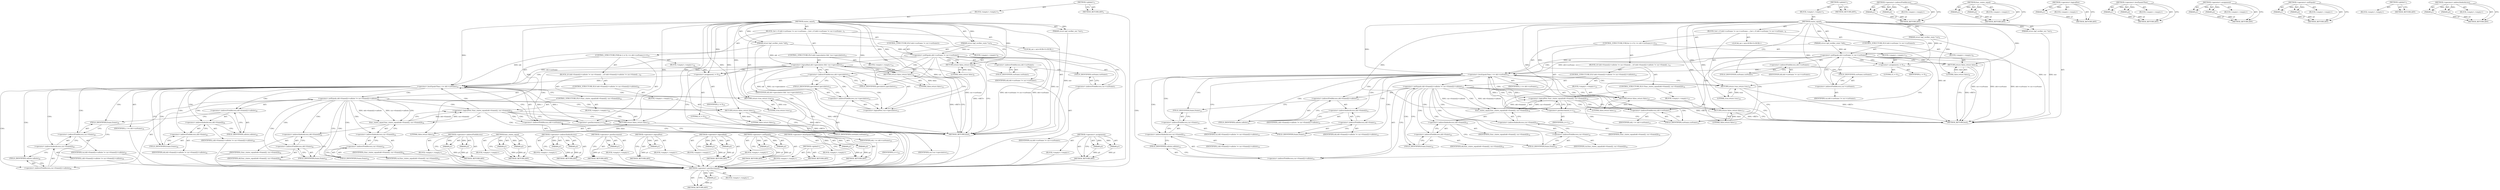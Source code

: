 digraph "&lt;operator&gt;.lessEqualsThan" {
vulnerable_118 [label=<(METHOD,&lt;operator&gt;.postIncrement)>];
vulnerable_119 [label=<(PARAM,p1)>];
vulnerable_120 [label=<(BLOCK,&lt;empty&gt;,&lt;empty&gt;)>];
vulnerable_121 [label=<(METHOD_RETURN,ANY)>];
vulnerable_6 [label=<(METHOD,&lt;global&gt;)<SUB>1</SUB>>];
vulnerable_7 [label=<(BLOCK,&lt;empty&gt;,&lt;empty&gt;)<SUB>1</SUB>>];
vulnerable_8 [label=<(METHOD,states_equal)<SUB>1</SUB>>];
vulnerable_9 [label=<(PARAM,struct bpf_verifier_env *env)<SUB>1</SUB>>];
vulnerable_10 [label=<(PARAM,struct bpf_verifier_state *old)<SUB>2</SUB>>];
vulnerable_11 [label=<(PARAM,struct bpf_verifier_state *cur)<SUB>3</SUB>>];
vulnerable_12 [label=<(BLOCK,{
	int i;

 	if (old-&gt;curframe != cur-&gt;curframe...,{
	int i;

 	if (old-&gt;curframe != cur-&gt;curframe...)<SUB>4</SUB>>];
vulnerable_13 [label="<(LOCAL,int i: int)<SUB>5</SUB>>"];
vulnerable_14 [label=<(CONTROL_STRUCTURE,IF,if (old-&gt;curframe != cur-&gt;curframe))<SUB>7</SUB>>];
vulnerable_15 [label=<(&lt;operator&gt;.notEquals,old-&gt;curframe != cur-&gt;curframe)<SUB>7</SUB>>];
vulnerable_16 [label=<(&lt;operator&gt;.indirectFieldAccess,old-&gt;curframe)<SUB>7</SUB>>];
vulnerable_17 [label=<(IDENTIFIER,old,old-&gt;curframe != cur-&gt;curframe)<SUB>7</SUB>>];
vulnerable_18 [label=<(FIELD_IDENTIFIER,curframe,curframe)<SUB>7</SUB>>];
vulnerable_19 [label=<(&lt;operator&gt;.indirectFieldAccess,cur-&gt;curframe)<SUB>7</SUB>>];
vulnerable_20 [label=<(IDENTIFIER,cur,old-&gt;curframe != cur-&gt;curframe)<SUB>7</SUB>>];
vulnerable_21 [label=<(FIELD_IDENTIFIER,curframe,curframe)<SUB>7</SUB>>];
vulnerable_22 [label=<(BLOCK,&lt;empty&gt;,&lt;empty&gt;)<SUB>8</SUB>>];
vulnerable_23 [label=<(RETURN,return false;,return false;)<SUB>8</SUB>>];
vulnerable_24 [label=<(LITERAL,false,return false;)<SUB>8</SUB>>];
vulnerable_25 [label=<(CONTROL_STRUCTURE,FOR,for (i = 0;i &lt;= old-&gt;curframe;i++))<SUB>13</SUB>>];
vulnerable_26 [label=<(BLOCK,&lt;empty&gt;,&lt;empty&gt;)<SUB>13</SUB>>];
vulnerable_27 [label=<(&lt;operator&gt;.assignment,i = 0)<SUB>13</SUB>>];
vulnerable_28 [label=<(IDENTIFIER,i,i = 0)<SUB>13</SUB>>];
vulnerable_29 [label=<(LITERAL,0,i = 0)<SUB>13</SUB>>];
vulnerable_30 [label=<(&lt;operator&gt;.lessEqualsThan,i &lt;= old-&gt;curframe)<SUB>13</SUB>>];
vulnerable_31 [label=<(IDENTIFIER,i,i &lt;= old-&gt;curframe)<SUB>13</SUB>>];
vulnerable_32 [label=<(&lt;operator&gt;.indirectFieldAccess,old-&gt;curframe)<SUB>13</SUB>>];
vulnerable_33 [label=<(IDENTIFIER,old,i &lt;= old-&gt;curframe)<SUB>13</SUB>>];
vulnerable_34 [label=<(FIELD_IDENTIFIER,curframe,curframe)<SUB>13</SUB>>];
vulnerable_35 [label=<(&lt;operator&gt;.postIncrement,i++)<SUB>13</SUB>>];
vulnerable_36 [label=<(IDENTIFIER,i,i++)<SUB>13</SUB>>];
vulnerable_37 [label=<(BLOCK,{
		if (old-&gt;frame[i]-&gt;callsite != cur-&gt;frame[i...,{
		if (old-&gt;frame[i]-&gt;callsite != cur-&gt;frame[i...)<SUB>13</SUB>>];
vulnerable_38 [label=<(CONTROL_STRUCTURE,IF,if (old-&gt;frame[i]-&gt;callsite != cur-&gt;frame[i]-&gt;callsite))<SUB>14</SUB>>];
vulnerable_39 [label=<(&lt;operator&gt;.notEquals,old-&gt;frame[i]-&gt;callsite != cur-&gt;frame[i]-&gt;callsite)<SUB>14</SUB>>];
vulnerable_40 [label=<(&lt;operator&gt;.indirectFieldAccess,old-&gt;frame[i]-&gt;callsite)<SUB>14</SUB>>];
vulnerable_41 [label=<(&lt;operator&gt;.indirectIndexAccess,old-&gt;frame[i])<SUB>14</SUB>>];
vulnerable_42 [label=<(&lt;operator&gt;.indirectFieldAccess,old-&gt;frame)<SUB>14</SUB>>];
vulnerable_43 [label=<(IDENTIFIER,old,old-&gt;frame[i]-&gt;callsite != cur-&gt;frame[i]-&gt;callsite)<SUB>14</SUB>>];
vulnerable_44 [label=<(FIELD_IDENTIFIER,frame,frame)<SUB>14</SUB>>];
vulnerable_45 [label=<(IDENTIFIER,i,old-&gt;frame[i]-&gt;callsite != cur-&gt;frame[i]-&gt;callsite)<SUB>14</SUB>>];
vulnerable_46 [label=<(FIELD_IDENTIFIER,callsite,callsite)<SUB>14</SUB>>];
vulnerable_47 [label=<(&lt;operator&gt;.indirectFieldAccess,cur-&gt;frame[i]-&gt;callsite)<SUB>14</SUB>>];
vulnerable_48 [label=<(&lt;operator&gt;.indirectIndexAccess,cur-&gt;frame[i])<SUB>14</SUB>>];
vulnerable_49 [label=<(&lt;operator&gt;.indirectFieldAccess,cur-&gt;frame)<SUB>14</SUB>>];
vulnerable_50 [label=<(IDENTIFIER,cur,old-&gt;frame[i]-&gt;callsite != cur-&gt;frame[i]-&gt;callsite)<SUB>14</SUB>>];
vulnerable_51 [label=<(FIELD_IDENTIFIER,frame,frame)<SUB>14</SUB>>];
vulnerable_52 [label=<(IDENTIFIER,i,old-&gt;frame[i]-&gt;callsite != cur-&gt;frame[i]-&gt;callsite)<SUB>14</SUB>>];
vulnerable_53 [label=<(FIELD_IDENTIFIER,callsite,callsite)<SUB>14</SUB>>];
vulnerable_54 [label=<(BLOCK,&lt;empty&gt;,&lt;empty&gt;)<SUB>15</SUB>>];
vulnerable_55 [label=<(RETURN,return false;,return false;)<SUB>15</SUB>>];
vulnerable_56 [label=<(LITERAL,false,return false;)<SUB>15</SUB>>];
vulnerable_57 [label=<(CONTROL_STRUCTURE,IF,if (!func_states_equal(old-&gt;frame[i], cur-&gt;frame[i])))<SUB>16</SUB>>];
vulnerable_58 [label=<(&lt;operator&gt;.logicalNot,!func_states_equal(old-&gt;frame[i], cur-&gt;frame[i]))<SUB>16</SUB>>];
vulnerable_59 [label=<(func_states_equal,func_states_equal(old-&gt;frame[i], cur-&gt;frame[i]))<SUB>16</SUB>>];
vulnerable_60 [label=<(&lt;operator&gt;.indirectIndexAccess,old-&gt;frame[i])<SUB>16</SUB>>];
vulnerable_61 [label=<(&lt;operator&gt;.indirectFieldAccess,old-&gt;frame)<SUB>16</SUB>>];
vulnerable_62 [label=<(IDENTIFIER,old,func_states_equal(old-&gt;frame[i], cur-&gt;frame[i]))<SUB>16</SUB>>];
vulnerable_63 [label=<(FIELD_IDENTIFIER,frame,frame)<SUB>16</SUB>>];
vulnerable_64 [label=<(IDENTIFIER,i,func_states_equal(old-&gt;frame[i], cur-&gt;frame[i]))<SUB>16</SUB>>];
vulnerable_65 [label=<(&lt;operator&gt;.indirectIndexAccess,cur-&gt;frame[i])<SUB>16</SUB>>];
vulnerable_66 [label=<(&lt;operator&gt;.indirectFieldAccess,cur-&gt;frame)<SUB>16</SUB>>];
vulnerable_67 [label=<(IDENTIFIER,cur,func_states_equal(old-&gt;frame[i], cur-&gt;frame[i]))<SUB>16</SUB>>];
vulnerable_68 [label=<(FIELD_IDENTIFIER,frame,frame)<SUB>16</SUB>>];
vulnerable_69 [label=<(IDENTIFIER,i,func_states_equal(old-&gt;frame[i], cur-&gt;frame[i]))<SUB>16</SUB>>];
vulnerable_70 [label=<(BLOCK,&lt;empty&gt;,&lt;empty&gt;)<SUB>17</SUB>>];
vulnerable_71 [label=<(RETURN,return false;,return false;)<SUB>17</SUB>>];
vulnerable_72 [label=<(LITERAL,false,return false;)<SUB>17</SUB>>];
vulnerable_73 [label=<(RETURN,return true;,return true;)<SUB>19</SUB>>];
vulnerable_74 [label=<(LITERAL,true,return true;)<SUB>19</SUB>>];
vulnerable_75 [label=<(METHOD_RETURN,bool)<SUB>1</SUB>>];
vulnerable_77 [label=<(METHOD_RETURN,ANY)<SUB>1</SUB>>];
vulnerable_103 [label=<(METHOD,&lt;operator&gt;.indirectFieldAccess)>];
vulnerable_104 [label=<(PARAM,p1)>];
vulnerable_105 [label=<(PARAM,p2)>];
vulnerable_106 [label=<(BLOCK,&lt;empty&gt;,&lt;empty&gt;)>];
vulnerable_107 [label=<(METHOD_RETURN,ANY)>];
vulnerable_131 [label=<(METHOD,func_states_equal)>];
vulnerable_132 [label=<(PARAM,p1)>];
vulnerable_133 [label=<(PARAM,p2)>];
vulnerable_134 [label=<(BLOCK,&lt;empty&gt;,&lt;empty&gt;)>];
vulnerable_135 [label=<(METHOD_RETURN,ANY)>];
vulnerable_127 [label=<(METHOD,&lt;operator&gt;.logicalNot)>];
vulnerable_128 [label=<(PARAM,p1)>];
vulnerable_129 [label=<(BLOCK,&lt;empty&gt;,&lt;empty&gt;)>];
vulnerable_130 [label=<(METHOD_RETURN,ANY)>];
vulnerable_113 [label=<(METHOD,&lt;operator&gt;.lessEqualsThan)>];
vulnerable_114 [label=<(PARAM,p1)>];
vulnerable_115 [label=<(PARAM,p2)>];
vulnerable_116 [label=<(BLOCK,&lt;empty&gt;,&lt;empty&gt;)>];
vulnerable_117 [label=<(METHOD_RETURN,ANY)>];
vulnerable_108 [label=<(METHOD,&lt;operator&gt;.assignment)>];
vulnerable_109 [label=<(PARAM,p1)>];
vulnerable_110 [label=<(PARAM,p2)>];
vulnerable_111 [label=<(BLOCK,&lt;empty&gt;,&lt;empty&gt;)>];
vulnerable_112 [label=<(METHOD_RETURN,ANY)>];
vulnerable_98 [label=<(METHOD,&lt;operator&gt;.notEquals)>];
vulnerable_99 [label=<(PARAM,p1)>];
vulnerable_100 [label=<(PARAM,p2)>];
vulnerable_101 [label=<(BLOCK,&lt;empty&gt;,&lt;empty&gt;)>];
vulnerable_102 [label=<(METHOD_RETURN,ANY)>];
vulnerable_92 [label=<(METHOD,&lt;global&gt;)<SUB>1</SUB>>];
vulnerable_93 [label=<(BLOCK,&lt;empty&gt;,&lt;empty&gt;)>];
vulnerable_94 [label=<(METHOD_RETURN,ANY)>];
vulnerable_122 [label=<(METHOD,&lt;operator&gt;.indirectIndexAccess)>];
vulnerable_123 [label=<(PARAM,p1)>];
vulnerable_124 [label=<(PARAM,p2)>];
vulnerable_125 [label=<(BLOCK,&lt;empty&gt;,&lt;empty&gt;)>];
vulnerable_126 [label=<(METHOD_RETURN,ANY)>];
fixed_129 [label=<(METHOD,&lt;operator&gt;.assignment)>];
fixed_130 [label=<(PARAM,p1)>];
fixed_131 [label=<(PARAM,p2)>];
fixed_132 [label=<(BLOCK,&lt;empty&gt;,&lt;empty&gt;)>];
fixed_133 [label=<(METHOD_RETURN,ANY)>];
fixed_6 [label=<(METHOD,&lt;global&gt;)<SUB>1</SUB>>];
fixed_7 [label=<(BLOCK,&lt;empty&gt;,&lt;empty&gt;)<SUB>1</SUB>>];
fixed_8 [label=<(METHOD,states_equal)<SUB>1</SUB>>];
fixed_9 [label=<(PARAM,struct bpf_verifier_env *env)<SUB>1</SUB>>];
fixed_10 [label=<(PARAM,struct bpf_verifier_state *old)<SUB>2</SUB>>];
fixed_11 [label=<(PARAM,struct bpf_verifier_state *cur)<SUB>3</SUB>>];
fixed_12 [label=<(BLOCK,{
	int i;

 	if (old-&gt;curframe != cur-&gt;curframe...,{
	int i;

 	if (old-&gt;curframe != cur-&gt;curframe...)<SUB>4</SUB>>];
fixed_13 [label="<(LOCAL,int i: int)<SUB>5</SUB>>"];
fixed_14 [label=<(CONTROL_STRUCTURE,IF,if (old-&gt;curframe != cur-&gt;curframe))<SUB>7</SUB>>];
fixed_15 [label=<(&lt;operator&gt;.notEquals,old-&gt;curframe != cur-&gt;curframe)<SUB>7</SUB>>];
fixed_16 [label=<(&lt;operator&gt;.indirectFieldAccess,old-&gt;curframe)<SUB>7</SUB>>];
fixed_17 [label=<(IDENTIFIER,old,old-&gt;curframe != cur-&gt;curframe)<SUB>7</SUB>>];
fixed_18 [label=<(FIELD_IDENTIFIER,curframe,curframe)<SUB>7</SUB>>];
fixed_19 [label=<(&lt;operator&gt;.indirectFieldAccess,cur-&gt;curframe)<SUB>7</SUB>>];
fixed_20 [label=<(IDENTIFIER,cur,old-&gt;curframe != cur-&gt;curframe)<SUB>7</SUB>>];
fixed_21 [label=<(FIELD_IDENTIFIER,curframe,curframe)<SUB>7</SUB>>];
fixed_22 [label=<(BLOCK,&lt;empty&gt;,&lt;empty&gt;)<SUB>8</SUB>>];
fixed_23 [label=<(RETURN,return false;,return false;)<SUB>8</SUB>>];
fixed_24 [label=<(LITERAL,false,return false;)<SUB>8</SUB>>];
fixed_25 [label=<(CONTROL_STRUCTURE,IF,if (old-&gt;speculative &amp;&amp; !cur-&gt;speculative))<SUB>13</SUB>>];
fixed_26 [label=<(&lt;operator&gt;.logicalAnd,old-&gt;speculative &amp;&amp; !cur-&gt;speculative)<SUB>13</SUB>>];
fixed_27 [label=<(&lt;operator&gt;.indirectFieldAccess,old-&gt;speculative)<SUB>13</SUB>>];
fixed_28 [label=<(IDENTIFIER,old,old-&gt;speculative &amp;&amp; !cur-&gt;speculative)<SUB>13</SUB>>];
fixed_29 [label=<(FIELD_IDENTIFIER,speculative,speculative)<SUB>13</SUB>>];
fixed_30 [label=<(&lt;operator&gt;.logicalNot,!cur-&gt;speculative)<SUB>13</SUB>>];
fixed_31 [label=<(&lt;operator&gt;.indirectFieldAccess,cur-&gt;speculative)<SUB>13</SUB>>];
fixed_32 [label=<(IDENTIFIER,cur,!cur-&gt;speculative)<SUB>13</SUB>>];
fixed_33 [label=<(FIELD_IDENTIFIER,speculative,speculative)<SUB>13</SUB>>];
fixed_34 [label=<(BLOCK,&lt;empty&gt;,&lt;empty&gt;)<SUB>14</SUB>>];
fixed_35 [label=<(RETURN,return false;,return false;)<SUB>14</SUB>>];
fixed_36 [label=<(LITERAL,false,return false;)<SUB>14</SUB>>];
fixed_37 [label=<(CONTROL_STRUCTURE,FOR,for (i = 0;i &lt;= old-&gt;curframe;i++))<SUB>19</SUB>>];
fixed_38 [label=<(BLOCK,&lt;empty&gt;,&lt;empty&gt;)<SUB>19</SUB>>];
fixed_39 [label=<(&lt;operator&gt;.assignment,i = 0)<SUB>19</SUB>>];
fixed_40 [label=<(IDENTIFIER,i,i = 0)<SUB>19</SUB>>];
fixed_41 [label=<(LITERAL,0,i = 0)<SUB>19</SUB>>];
fixed_42 [label=<(&lt;operator&gt;.lessEqualsThan,i &lt;= old-&gt;curframe)<SUB>19</SUB>>];
fixed_43 [label=<(IDENTIFIER,i,i &lt;= old-&gt;curframe)<SUB>19</SUB>>];
fixed_44 [label=<(&lt;operator&gt;.indirectFieldAccess,old-&gt;curframe)<SUB>19</SUB>>];
fixed_45 [label=<(IDENTIFIER,old,i &lt;= old-&gt;curframe)<SUB>19</SUB>>];
fixed_46 [label=<(FIELD_IDENTIFIER,curframe,curframe)<SUB>19</SUB>>];
fixed_47 [label=<(&lt;operator&gt;.postIncrement,i++)<SUB>19</SUB>>];
fixed_48 [label=<(IDENTIFIER,i,i++)<SUB>19</SUB>>];
fixed_49 [label=<(BLOCK,{
		if (old-&gt;frame[i]-&gt;callsite != cur-&gt;frame[i...,{
		if (old-&gt;frame[i]-&gt;callsite != cur-&gt;frame[i...)<SUB>19</SUB>>];
fixed_50 [label=<(CONTROL_STRUCTURE,IF,if (old-&gt;frame[i]-&gt;callsite != cur-&gt;frame[i]-&gt;callsite))<SUB>20</SUB>>];
fixed_51 [label=<(&lt;operator&gt;.notEquals,old-&gt;frame[i]-&gt;callsite != cur-&gt;frame[i]-&gt;callsite)<SUB>20</SUB>>];
fixed_52 [label=<(&lt;operator&gt;.indirectFieldAccess,old-&gt;frame[i]-&gt;callsite)<SUB>20</SUB>>];
fixed_53 [label=<(&lt;operator&gt;.indirectIndexAccess,old-&gt;frame[i])<SUB>20</SUB>>];
fixed_54 [label=<(&lt;operator&gt;.indirectFieldAccess,old-&gt;frame)<SUB>20</SUB>>];
fixed_55 [label=<(IDENTIFIER,old,old-&gt;frame[i]-&gt;callsite != cur-&gt;frame[i]-&gt;callsite)<SUB>20</SUB>>];
fixed_56 [label=<(FIELD_IDENTIFIER,frame,frame)<SUB>20</SUB>>];
fixed_57 [label=<(IDENTIFIER,i,old-&gt;frame[i]-&gt;callsite != cur-&gt;frame[i]-&gt;callsite)<SUB>20</SUB>>];
fixed_58 [label=<(FIELD_IDENTIFIER,callsite,callsite)<SUB>20</SUB>>];
fixed_59 [label=<(&lt;operator&gt;.indirectFieldAccess,cur-&gt;frame[i]-&gt;callsite)<SUB>20</SUB>>];
fixed_60 [label=<(&lt;operator&gt;.indirectIndexAccess,cur-&gt;frame[i])<SUB>20</SUB>>];
fixed_61 [label=<(&lt;operator&gt;.indirectFieldAccess,cur-&gt;frame)<SUB>20</SUB>>];
fixed_62 [label=<(IDENTIFIER,cur,old-&gt;frame[i]-&gt;callsite != cur-&gt;frame[i]-&gt;callsite)<SUB>20</SUB>>];
fixed_63 [label=<(FIELD_IDENTIFIER,frame,frame)<SUB>20</SUB>>];
fixed_64 [label=<(IDENTIFIER,i,old-&gt;frame[i]-&gt;callsite != cur-&gt;frame[i]-&gt;callsite)<SUB>20</SUB>>];
fixed_65 [label=<(FIELD_IDENTIFIER,callsite,callsite)<SUB>20</SUB>>];
fixed_66 [label=<(BLOCK,&lt;empty&gt;,&lt;empty&gt;)<SUB>21</SUB>>];
fixed_67 [label=<(RETURN,return false;,return false;)<SUB>21</SUB>>];
fixed_68 [label=<(LITERAL,false,return false;)<SUB>21</SUB>>];
fixed_69 [label=<(CONTROL_STRUCTURE,IF,if (!func_states_equal(old-&gt;frame[i], cur-&gt;frame[i])))<SUB>22</SUB>>];
fixed_70 [label=<(&lt;operator&gt;.logicalNot,!func_states_equal(old-&gt;frame[i], cur-&gt;frame[i]))<SUB>22</SUB>>];
fixed_71 [label=<(func_states_equal,func_states_equal(old-&gt;frame[i], cur-&gt;frame[i]))<SUB>22</SUB>>];
fixed_72 [label=<(&lt;operator&gt;.indirectIndexAccess,old-&gt;frame[i])<SUB>22</SUB>>];
fixed_73 [label=<(&lt;operator&gt;.indirectFieldAccess,old-&gt;frame)<SUB>22</SUB>>];
fixed_74 [label=<(IDENTIFIER,old,func_states_equal(old-&gt;frame[i], cur-&gt;frame[i]))<SUB>22</SUB>>];
fixed_75 [label=<(FIELD_IDENTIFIER,frame,frame)<SUB>22</SUB>>];
fixed_76 [label=<(IDENTIFIER,i,func_states_equal(old-&gt;frame[i], cur-&gt;frame[i]))<SUB>22</SUB>>];
fixed_77 [label=<(&lt;operator&gt;.indirectIndexAccess,cur-&gt;frame[i])<SUB>22</SUB>>];
fixed_78 [label=<(&lt;operator&gt;.indirectFieldAccess,cur-&gt;frame)<SUB>22</SUB>>];
fixed_79 [label=<(IDENTIFIER,cur,func_states_equal(old-&gt;frame[i], cur-&gt;frame[i]))<SUB>22</SUB>>];
fixed_80 [label=<(FIELD_IDENTIFIER,frame,frame)<SUB>22</SUB>>];
fixed_81 [label=<(IDENTIFIER,i,func_states_equal(old-&gt;frame[i], cur-&gt;frame[i]))<SUB>22</SUB>>];
fixed_82 [label=<(BLOCK,&lt;empty&gt;,&lt;empty&gt;)<SUB>23</SUB>>];
fixed_83 [label=<(RETURN,return false;,return false;)<SUB>23</SUB>>];
fixed_84 [label=<(LITERAL,false,return false;)<SUB>23</SUB>>];
fixed_85 [label=<(RETURN,return true;,return true;)<SUB>25</SUB>>];
fixed_86 [label=<(LITERAL,true,return true;)<SUB>25</SUB>>];
fixed_87 [label=<(METHOD_RETURN,bool)<SUB>1</SUB>>];
fixed_89 [label=<(METHOD_RETURN,ANY)<SUB>1</SUB>>];
fixed_115 [label=<(METHOD,&lt;operator&gt;.indirectFieldAccess)>];
fixed_116 [label=<(PARAM,p1)>];
fixed_117 [label=<(PARAM,p2)>];
fixed_118 [label=<(BLOCK,&lt;empty&gt;,&lt;empty&gt;)>];
fixed_119 [label=<(METHOD_RETURN,ANY)>];
fixed_148 [label=<(METHOD,func_states_equal)>];
fixed_149 [label=<(PARAM,p1)>];
fixed_150 [label=<(PARAM,p2)>];
fixed_151 [label=<(BLOCK,&lt;empty&gt;,&lt;empty&gt;)>];
fixed_152 [label=<(METHOD_RETURN,ANY)>];
fixed_143 [label=<(METHOD,&lt;operator&gt;.indirectIndexAccess)>];
fixed_144 [label=<(PARAM,p1)>];
fixed_145 [label=<(PARAM,p2)>];
fixed_146 [label=<(BLOCK,&lt;empty&gt;,&lt;empty&gt;)>];
fixed_147 [label=<(METHOD_RETURN,ANY)>];
fixed_139 [label=<(METHOD,&lt;operator&gt;.postIncrement)>];
fixed_140 [label=<(PARAM,p1)>];
fixed_141 [label=<(BLOCK,&lt;empty&gt;,&lt;empty&gt;)>];
fixed_142 [label=<(METHOD_RETURN,ANY)>];
fixed_125 [label=<(METHOD,&lt;operator&gt;.logicalNot)>];
fixed_126 [label=<(PARAM,p1)>];
fixed_127 [label=<(BLOCK,&lt;empty&gt;,&lt;empty&gt;)>];
fixed_128 [label=<(METHOD_RETURN,ANY)>];
fixed_120 [label=<(METHOD,&lt;operator&gt;.logicalAnd)>];
fixed_121 [label=<(PARAM,p1)>];
fixed_122 [label=<(PARAM,p2)>];
fixed_123 [label=<(BLOCK,&lt;empty&gt;,&lt;empty&gt;)>];
fixed_124 [label=<(METHOD_RETURN,ANY)>];
fixed_110 [label=<(METHOD,&lt;operator&gt;.notEquals)>];
fixed_111 [label=<(PARAM,p1)>];
fixed_112 [label=<(PARAM,p2)>];
fixed_113 [label=<(BLOCK,&lt;empty&gt;,&lt;empty&gt;)>];
fixed_114 [label=<(METHOD_RETURN,ANY)>];
fixed_104 [label=<(METHOD,&lt;global&gt;)<SUB>1</SUB>>];
fixed_105 [label=<(BLOCK,&lt;empty&gt;,&lt;empty&gt;)>];
fixed_106 [label=<(METHOD_RETURN,ANY)>];
fixed_134 [label=<(METHOD,&lt;operator&gt;.lessEqualsThan)>];
fixed_135 [label=<(PARAM,p1)>];
fixed_136 [label=<(PARAM,p2)>];
fixed_137 [label=<(BLOCK,&lt;empty&gt;,&lt;empty&gt;)>];
fixed_138 [label=<(METHOD_RETURN,ANY)>];
vulnerable_118 -> vulnerable_119  [key=0, label="AST: "];
vulnerable_118 -> vulnerable_119  [key=1, label="DDG: "];
vulnerable_118 -> vulnerable_120  [key=0, label="AST: "];
vulnerable_118 -> vulnerable_121  [key=0, label="AST: "];
vulnerable_118 -> vulnerable_121  [key=1, label="CFG: "];
vulnerable_119 -> vulnerable_121  [key=0, label="DDG: p1"];
vulnerable_6 -> vulnerable_7  [key=0, label="AST: "];
vulnerable_6 -> vulnerable_77  [key=0, label="AST: "];
vulnerable_6 -> vulnerable_77  [key=1, label="CFG: "];
vulnerable_7 -> vulnerable_8  [key=0, label="AST: "];
vulnerable_8 -> vulnerable_9  [key=0, label="AST: "];
vulnerable_8 -> vulnerable_9  [key=1, label="DDG: "];
vulnerable_8 -> vulnerable_10  [key=0, label="AST: "];
vulnerable_8 -> vulnerable_10  [key=1, label="DDG: "];
vulnerable_8 -> vulnerable_11  [key=0, label="AST: "];
vulnerable_8 -> vulnerable_11  [key=1, label="DDG: "];
vulnerable_8 -> vulnerable_12  [key=0, label="AST: "];
vulnerable_8 -> vulnerable_75  [key=0, label="AST: "];
vulnerable_8 -> vulnerable_18  [key=0, label="CFG: "];
vulnerable_8 -> vulnerable_73  [key=0, label="DDG: "];
vulnerable_8 -> vulnerable_74  [key=0, label="DDG: "];
vulnerable_8 -> vulnerable_23  [key=0, label="DDG: "];
vulnerable_8 -> vulnerable_27  [key=0, label="DDG: "];
vulnerable_8 -> vulnerable_30  [key=0, label="DDG: "];
vulnerable_8 -> vulnerable_35  [key=0, label="DDG: "];
vulnerable_8 -> vulnerable_24  [key=0, label="DDG: "];
vulnerable_8 -> vulnerable_55  [key=0, label="DDG: "];
vulnerable_8 -> vulnerable_71  [key=0, label="DDG: "];
vulnerable_8 -> vulnerable_56  [key=0, label="DDG: "];
vulnerable_8 -> vulnerable_72  [key=0, label="DDG: "];
vulnerable_9 -> vulnerable_75  [key=0, label="DDG: env"];
vulnerable_10 -> vulnerable_75  [key=0, label="DDG: old"];
vulnerable_10 -> vulnerable_15  [key=0, label="DDG: old"];
vulnerable_10 -> vulnerable_30  [key=0, label="DDG: old"];
vulnerable_11 -> vulnerable_75  [key=0, label="DDG: cur"];
vulnerable_11 -> vulnerable_15  [key=0, label="DDG: cur"];
vulnerable_12 -> vulnerable_13  [key=0, label="AST: "];
vulnerable_12 -> vulnerable_14  [key=0, label="AST: "];
vulnerable_12 -> vulnerable_25  [key=0, label="AST: "];
vulnerable_12 -> vulnerable_73  [key=0, label="AST: "];
vulnerable_14 -> vulnerable_15  [key=0, label="AST: "];
vulnerable_14 -> vulnerable_22  [key=0, label="AST: "];
vulnerable_15 -> vulnerable_16  [key=0, label="AST: "];
vulnerable_15 -> vulnerable_19  [key=0, label="AST: "];
vulnerable_15 -> vulnerable_23  [key=0, label="CFG: "];
vulnerable_15 -> vulnerable_23  [key=1, label="CDG: "];
vulnerable_15 -> vulnerable_27  [key=0, label="CFG: "];
vulnerable_15 -> vulnerable_27  [key=1, label="CDG: "];
vulnerable_15 -> vulnerable_75  [key=0, label="DDG: old-&gt;curframe"];
vulnerable_15 -> vulnerable_75  [key=1, label="DDG: cur-&gt;curframe"];
vulnerable_15 -> vulnerable_75  [key=2, label="DDG: old-&gt;curframe != cur-&gt;curframe"];
vulnerable_15 -> vulnerable_30  [key=0, label="DDG: old-&gt;curframe"];
vulnerable_15 -> vulnerable_30  [key=1, label="CDG: "];
vulnerable_15 -> vulnerable_34  [key=0, label="CDG: "];
vulnerable_15 -> vulnerable_32  [key=0, label="CDG: "];
vulnerable_16 -> vulnerable_17  [key=0, label="AST: "];
vulnerable_16 -> vulnerable_18  [key=0, label="AST: "];
vulnerable_16 -> vulnerable_21  [key=0, label="CFG: "];
vulnerable_18 -> vulnerable_16  [key=0, label="CFG: "];
vulnerable_19 -> vulnerable_20  [key=0, label="AST: "];
vulnerable_19 -> vulnerable_21  [key=0, label="AST: "];
vulnerable_19 -> vulnerable_15  [key=0, label="CFG: "];
vulnerable_21 -> vulnerable_19  [key=0, label="CFG: "];
vulnerable_22 -> vulnerable_23  [key=0, label="AST: "];
vulnerable_23 -> vulnerable_24  [key=0, label="AST: "];
vulnerable_23 -> vulnerable_75  [key=0, label="CFG: "];
vulnerable_23 -> vulnerable_75  [key=1, label="DDG: &lt;RET&gt;"];
vulnerable_24 -> vulnerable_23  [key=0, label="DDG: false"];
vulnerable_25 -> vulnerable_26  [key=0, label="AST: "];
vulnerable_25 -> vulnerable_30  [key=0, label="AST: "];
vulnerable_25 -> vulnerable_35  [key=0, label="AST: "];
vulnerable_25 -> vulnerable_37  [key=0, label="AST: "];
vulnerable_26 -> vulnerable_27  [key=0, label="AST: "];
vulnerable_27 -> vulnerable_28  [key=0, label="AST: "];
vulnerable_27 -> vulnerable_29  [key=0, label="AST: "];
vulnerable_27 -> vulnerable_34  [key=0, label="CFG: "];
vulnerable_27 -> vulnerable_30  [key=0, label="DDG: i"];
vulnerable_30 -> vulnerable_31  [key=0, label="AST: "];
vulnerable_30 -> vulnerable_32  [key=0, label="AST: "];
vulnerable_30 -> vulnerable_44  [key=0, label="CFG: "];
vulnerable_30 -> vulnerable_44  [key=1, label="CDG: "];
vulnerable_30 -> vulnerable_73  [key=0, label="CFG: "];
vulnerable_30 -> vulnerable_73  [key=1, label="CDG: "];
vulnerable_30 -> vulnerable_35  [key=0, label="DDG: i"];
vulnerable_30 -> vulnerable_47  [key=0, label="CDG: "];
vulnerable_30 -> vulnerable_48  [key=0, label="CDG: "];
vulnerable_30 -> vulnerable_49  [key=0, label="CDG: "];
vulnerable_30 -> vulnerable_42  [key=0, label="CDG: "];
vulnerable_30 -> vulnerable_51  [key=0, label="CDG: "];
vulnerable_30 -> vulnerable_46  [key=0, label="CDG: "];
vulnerable_30 -> vulnerable_53  [key=0, label="CDG: "];
vulnerable_30 -> vulnerable_41  [key=0, label="CDG: "];
vulnerable_30 -> vulnerable_40  [key=0, label="CDG: "];
vulnerable_30 -> vulnerable_39  [key=0, label="CDG: "];
vulnerable_32 -> vulnerable_33  [key=0, label="AST: "];
vulnerable_32 -> vulnerable_34  [key=0, label="AST: "];
vulnerable_32 -> vulnerable_30  [key=0, label="CFG: "];
vulnerable_34 -> vulnerable_32  [key=0, label="CFG: "];
vulnerable_35 -> vulnerable_36  [key=0, label="AST: "];
vulnerable_35 -> vulnerable_34  [key=0, label="CFG: "];
vulnerable_35 -> vulnerable_30  [key=0, label="DDG: i"];
vulnerable_37 -> vulnerable_38  [key=0, label="AST: "];
vulnerable_37 -> vulnerable_57  [key=0, label="AST: "];
vulnerable_38 -> vulnerable_39  [key=0, label="AST: "];
vulnerable_38 -> vulnerable_54  [key=0, label="AST: "];
vulnerable_39 -> vulnerable_40  [key=0, label="AST: "];
vulnerable_39 -> vulnerable_47  [key=0, label="AST: "];
vulnerable_39 -> vulnerable_55  [key=0, label="CFG: "];
vulnerable_39 -> vulnerable_55  [key=1, label="CDG: "];
vulnerable_39 -> vulnerable_63  [key=0, label="CFG: "];
vulnerable_39 -> vulnerable_63  [key=1, label="CDG: "];
vulnerable_39 -> vulnerable_59  [key=0, label="DDG: old-&gt;frame[i]-&gt;callsite"];
vulnerable_39 -> vulnerable_59  [key=1, label="DDG: cur-&gt;frame[i]-&gt;callsite"];
vulnerable_39 -> vulnerable_59  [key=2, label="CDG: "];
vulnerable_39 -> vulnerable_58  [key=0, label="CDG: "];
vulnerable_39 -> vulnerable_68  [key=0, label="CDG: "];
vulnerable_39 -> vulnerable_60  [key=0, label="CDG: "];
vulnerable_39 -> vulnerable_61  [key=0, label="CDG: "];
vulnerable_39 -> vulnerable_66  [key=0, label="CDG: "];
vulnerable_39 -> vulnerable_65  [key=0, label="CDG: "];
vulnerable_40 -> vulnerable_41  [key=0, label="AST: "];
vulnerable_40 -> vulnerable_46  [key=0, label="AST: "];
vulnerable_40 -> vulnerable_51  [key=0, label="CFG: "];
vulnerable_41 -> vulnerable_42  [key=0, label="AST: "];
vulnerable_41 -> vulnerable_45  [key=0, label="AST: "];
vulnerable_41 -> vulnerable_46  [key=0, label="CFG: "];
vulnerable_42 -> vulnerable_43  [key=0, label="AST: "];
vulnerable_42 -> vulnerable_44  [key=0, label="AST: "];
vulnerable_42 -> vulnerable_41  [key=0, label="CFG: "];
vulnerable_44 -> vulnerable_42  [key=0, label="CFG: "];
vulnerable_46 -> vulnerable_40  [key=0, label="CFG: "];
vulnerable_47 -> vulnerable_48  [key=0, label="AST: "];
vulnerable_47 -> vulnerable_53  [key=0, label="AST: "];
vulnerable_47 -> vulnerable_39  [key=0, label="CFG: "];
vulnerable_48 -> vulnerable_49  [key=0, label="AST: "];
vulnerable_48 -> vulnerable_52  [key=0, label="AST: "];
vulnerable_48 -> vulnerable_53  [key=0, label="CFG: "];
vulnerable_49 -> vulnerable_50  [key=0, label="AST: "];
vulnerable_49 -> vulnerable_51  [key=0, label="AST: "];
vulnerable_49 -> vulnerable_48  [key=0, label="CFG: "];
vulnerable_51 -> vulnerable_49  [key=0, label="CFG: "];
vulnerable_53 -> vulnerable_47  [key=0, label="CFG: "];
vulnerable_54 -> vulnerable_55  [key=0, label="AST: "];
vulnerable_55 -> vulnerable_56  [key=0, label="AST: "];
vulnerable_55 -> vulnerable_75  [key=0, label="CFG: "];
vulnerable_55 -> vulnerable_75  [key=1, label="DDG: &lt;RET&gt;"];
vulnerable_56 -> vulnerable_55  [key=0, label="DDG: false"];
vulnerable_57 -> vulnerable_58  [key=0, label="AST: "];
vulnerable_57 -> vulnerable_70  [key=0, label="AST: "];
vulnerable_58 -> vulnerable_59  [key=0, label="AST: "];
vulnerable_58 -> vulnerable_71  [key=0, label="CFG: "];
vulnerable_58 -> vulnerable_71  [key=1, label="CDG: "];
vulnerable_58 -> vulnerable_35  [key=0, label="CFG: "];
vulnerable_58 -> vulnerable_35  [key=1, label="CDG: "];
vulnerable_58 -> vulnerable_30  [key=0, label="CDG: "];
vulnerable_58 -> vulnerable_34  [key=0, label="CDG: "];
vulnerable_58 -> vulnerable_32  [key=0, label="CDG: "];
vulnerable_59 -> vulnerable_60  [key=0, label="AST: "];
vulnerable_59 -> vulnerable_65  [key=0, label="AST: "];
vulnerable_59 -> vulnerable_58  [key=0, label="CFG: "];
vulnerable_59 -> vulnerable_58  [key=1, label="DDG: old-&gt;frame[i]"];
vulnerable_59 -> vulnerable_58  [key=2, label="DDG: cur-&gt;frame[i]"];
vulnerable_60 -> vulnerable_61  [key=0, label="AST: "];
vulnerable_60 -> vulnerable_64  [key=0, label="AST: "];
vulnerable_60 -> vulnerable_68  [key=0, label="CFG: "];
vulnerable_61 -> vulnerable_62  [key=0, label="AST: "];
vulnerable_61 -> vulnerable_63  [key=0, label="AST: "];
vulnerable_61 -> vulnerable_60  [key=0, label="CFG: "];
vulnerable_63 -> vulnerable_61  [key=0, label="CFG: "];
vulnerable_65 -> vulnerable_66  [key=0, label="AST: "];
vulnerable_65 -> vulnerable_69  [key=0, label="AST: "];
vulnerable_65 -> vulnerable_59  [key=0, label="CFG: "];
vulnerable_66 -> vulnerable_67  [key=0, label="AST: "];
vulnerable_66 -> vulnerable_68  [key=0, label="AST: "];
vulnerable_66 -> vulnerable_65  [key=0, label="CFG: "];
vulnerable_68 -> vulnerable_66  [key=0, label="CFG: "];
vulnerable_70 -> vulnerable_71  [key=0, label="AST: "];
vulnerable_71 -> vulnerable_72  [key=0, label="AST: "];
vulnerable_71 -> vulnerable_75  [key=0, label="CFG: "];
vulnerable_71 -> vulnerable_75  [key=1, label="DDG: &lt;RET&gt;"];
vulnerable_72 -> vulnerable_71  [key=0, label="DDG: false"];
vulnerable_73 -> vulnerable_74  [key=0, label="AST: "];
vulnerable_73 -> vulnerable_75  [key=0, label="CFG: "];
vulnerable_73 -> vulnerable_75  [key=1, label="DDG: &lt;RET&gt;"];
vulnerable_74 -> vulnerable_73  [key=0, label="DDG: true"];
vulnerable_103 -> vulnerable_104  [key=0, label="AST: "];
vulnerable_103 -> vulnerable_104  [key=1, label="DDG: "];
vulnerable_103 -> vulnerable_106  [key=0, label="AST: "];
vulnerable_103 -> vulnerable_105  [key=0, label="AST: "];
vulnerable_103 -> vulnerable_105  [key=1, label="DDG: "];
vulnerable_103 -> vulnerable_107  [key=0, label="AST: "];
vulnerable_103 -> vulnerable_107  [key=1, label="CFG: "];
vulnerable_104 -> vulnerable_107  [key=0, label="DDG: p1"];
vulnerable_105 -> vulnerable_107  [key=0, label="DDG: p2"];
vulnerable_131 -> vulnerable_132  [key=0, label="AST: "];
vulnerable_131 -> vulnerable_132  [key=1, label="DDG: "];
vulnerable_131 -> vulnerable_134  [key=0, label="AST: "];
vulnerable_131 -> vulnerable_133  [key=0, label="AST: "];
vulnerable_131 -> vulnerable_133  [key=1, label="DDG: "];
vulnerable_131 -> vulnerable_135  [key=0, label="AST: "];
vulnerable_131 -> vulnerable_135  [key=1, label="CFG: "];
vulnerable_132 -> vulnerable_135  [key=0, label="DDG: p1"];
vulnerable_133 -> vulnerable_135  [key=0, label="DDG: p2"];
vulnerable_127 -> vulnerable_128  [key=0, label="AST: "];
vulnerable_127 -> vulnerable_128  [key=1, label="DDG: "];
vulnerable_127 -> vulnerable_129  [key=0, label="AST: "];
vulnerable_127 -> vulnerable_130  [key=0, label="AST: "];
vulnerable_127 -> vulnerable_130  [key=1, label="CFG: "];
vulnerable_128 -> vulnerable_130  [key=0, label="DDG: p1"];
vulnerable_113 -> vulnerable_114  [key=0, label="AST: "];
vulnerable_113 -> vulnerable_114  [key=1, label="DDG: "];
vulnerable_113 -> vulnerable_116  [key=0, label="AST: "];
vulnerable_113 -> vulnerable_115  [key=0, label="AST: "];
vulnerable_113 -> vulnerable_115  [key=1, label="DDG: "];
vulnerable_113 -> vulnerable_117  [key=0, label="AST: "];
vulnerable_113 -> vulnerable_117  [key=1, label="CFG: "];
vulnerable_114 -> vulnerable_117  [key=0, label="DDG: p1"];
vulnerable_115 -> vulnerable_117  [key=0, label="DDG: p2"];
vulnerable_108 -> vulnerable_109  [key=0, label="AST: "];
vulnerable_108 -> vulnerable_109  [key=1, label="DDG: "];
vulnerable_108 -> vulnerable_111  [key=0, label="AST: "];
vulnerable_108 -> vulnerable_110  [key=0, label="AST: "];
vulnerable_108 -> vulnerable_110  [key=1, label="DDG: "];
vulnerable_108 -> vulnerable_112  [key=0, label="AST: "];
vulnerable_108 -> vulnerable_112  [key=1, label="CFG: "];
vulnerable_109 -> vulnerable_112  [key=0, label="DDG: p1"];
vulnerable_110 -> vulnerable_112  [key=0, label="DDG: p2"];
vulnerable_98 -> vulnerable_99  [key=0, label="AST: "];
vulnerable_98 -> vulnerable_99  [key=1, label="DDG: "];
vulnerable_98 -> vulnerable_101  [key=0, label="AST: "];
vulnerable_98 -> vulnerable_100  [key=0, label="AST: "];
vulnerable_98 -> vulnerable_100  [key=1, label="DDG: "];
vulnerable_98 -> vulnerable_102  [key=0, label="AST: "];
vulnerable_98 -> vulnerable_102  [key=1, label="CFG: "];
vulnerable_99 -> vulnerable_102  [key=0, label="DDG: p1"];
vulnerable_100 -> vulnerable_102  [key=0, label="DDG: p2"];
vulnerable_92 -> vulnerable_93  [key=0, label="AST: "];
vulnerable_92 -> vulnerable_94  [key=0, label="AST: "];
vulnerable_92 -> vulnerable_94  [key=1, label="CFG: "];
vulnerable_122 -> vulnerable_123  [key=0, label="AST: "];
vulnerable_122 -> vulnerable_123  [key=1, label="DDG: "];
vulnerable_122 -> vulnerable_125  [key=0, label="AST: "];
vulnerable_122 -> vulnerable_124  [key=0, label="AST: "];
vulnerable_122 -> vulnerable_124  [key=1, label="DDG: "];
vulnerable_122 -> vulnerable_126  [key=0, label="AST: "];
vulnerable_122 -> vulnerable_126  [key=1, label="CFG: "];
vulnerable_123 -> vulnerable_126  [key=0, label="DDG: p1"];
vulnerable_124 -> vulnerable_126  [key=0, label="DDG: p2"];
fixed_129 -> fixed_130  [key=0, label="AST: "];
fixed_129 -> fixed_130  [key=1, label="DDG: "];
fixed_129 -> fixed_132  [key=0, label="AST: "];
fixed_129 -> fixed_131  [key=0, label="AST: "];
fixed_129 -> fixed_131  [key=1, label="DDG: "];
fixed_129 -> fixed_133  [key=0, label="AST: "];
fixed_129 -> fixed_133  [key=1, label="CFG: "];
fixed_130 -> fixed_133  [key=0, label="DDG: p1"];
fixed_131 -> fixed_133  [key=0, label="DDG: p2"];
fixed_132 -> vulnerable_118  [key=0];
fixed_133 -> vulnerable_118  [key=0];
fixed_6 -> fixed_7  [key=0, label="AST: "];
fixed_6 -> fixed_89  [key=0, label="AST: "];
fixed_6 -> fixed_89  [key=1, label="CFG: "];
fixed_7 -> fixed_8  [key=0, label="AST: "];
fixed_8 -> fixed_9  [key=0, label="AST: "];
fixed_8 -> fixed_9  [key=1, label="DDG: "];
fixed_8 -> fixed_10  [key=0, label="AST: "];
fixed_8 -> fixed_10  [key=1, label="DDG: "];
fixed_8 -> fixed_11  [key=0, label="AST: "];
fixed_8 -> fixed_11  [key=1, label="DDG: "];
fixed_8 -> fixed_12  [key=0, label="AST: "];
fixed_8 -> fixed_87  [key=0, label="AST: "];
fixed_8 -> fixed_18  [key=0, label="CFG: "];
fixed_8 -> fixed_85  [key=0, label="DDG: "];
fixed_8 -> fixed_86  [key=0, label="DDG: "];
fixed_8 -> fixed_23  [key=0, label="DDG: "];
fixed_8 -> fixed_35  [key=0, label="DDG: "];
fixed_8 -> fixed_39  [key=0, label="DDG: "];
fixed_8 -> fixed_42  [key=0, label="DDG: "];
fixed_8 -> fixed_47  [key=0, label="DDG: "];
fixed_8 -> fixed_24  [key=0, label="DDG: "];
fixed_8 -> fixed_36  [key=0, label="DDG: "];
fixed_8 -> fixed_67  [key=0, label="DDG: "];
fixed_8 -> fixed_83  [key=0, label="DDG: "];
fixed_8 -> fixed_68  [key=0, label="DDG: "];
fixed_8 -> fixed_84  [key=0, label="DDG: "];
fixed_9 -> fixed_87  [key=0, label="DDG: env"];
fixed_10 -> fixed_87  [key=0, label="DDG: old"];
fixed_10 -> fixed_15  [key=0, label="DDG: old"];
fixed_10 -> fixed_26  [key=0, label="DDG: old"];
fixed_10 -> fixed_42  [key=0, label="DDG: old"];
fixed_11 -> fixed_87  [key=0, label="DDG: cur"];
fixed_11 -> fixed_15  [key=0, label="DDG: cur"];
fixed_11 -> fixed_30  [key=0, label="DDG: cur"];
fixed_12 -> fixed_13  [key=0, label="AST: "];
fixed_12 -> fixed_14  [key=0, label="AST: "];
fixed_12 -> fixed_25  [key=0, label="AST: "];
fixed_12 -> fixed_37  [key=0, label="AST: "];
fixed_12 -> fixed_85  [key=0, label="AST: "];
fixed_13 -> vulnerable_118  [key=0];
fixed_14 -> fixed_15  [key=0, label="AST: "];
fixed_14 -> fixed_22  [key=0, label="AST: "];
fixed_15 -> fixed_16  [key=0, label="AST: "];
fixed_15 -> fixed_19  [key=0, label="AST: "];
fixed_15 -> fixed_23  [key=0, label="CFG: "];
fixed_15 -> fixed_23  [key=1, label="CDG: "];
fixed_15 -> fixed_29  [key=0, label="CFG: "];
fixed_15 -> fixed_29  [key=1, label="CDG: "];
fixed_15 -> fixed_87  [key=0, label="DDG: old-&gt;curframe"];
fixed_15 -> fixed_87  [key=1, label="DDG: cur-&gt;curframe"];
fixed_15 -> fixed_87  [key=2, label="DDG: old-&gt;curframe != cur-&gt;curframe"];
fixed_15 -> fixed_42  [key=0, label="DDG: old-&gt;curframe"];
fixed_15 -> fixed_26  [key=0, label="CDG: "];
fixed_15 -> fixed_27  [key=0, label="CDG: "];
fixed_16 -> fixed_17  [key=0, label="AST: "];
fixed_16 -> fixed_18  [key=0, label="AST: "];
fixed_16 -> fixed_21  [key=0, label="CFG: "];
fixed_17 -> vulnerable_118  [key=0];
fixed_18 -> fixed_16  [key=0, label="CFG: "];
fixed_19 -> fixed_20  [key=0, label="AST: "];
fixed_19 -> fixed_21  [key=0, label="AST: "];
fixed_19 -> fixed_15  [key=0, label="CFG: "];
fixed_20 -> vulnerable_118  [key=0];
fixed_21 -> fixed_19  [key=0, label="CFG: "];
fixed_22 -> fixed_23  [key=0, label="AST: "];
fixed_23 -> fixed_24  [key=0, label="AST: "];
fixed_23 -> fixed_87  [key=0, label="CFG: "];
fixed_23 -> fixed_87  [key=1, label="DDG: &lt;RET&gt;"];
fixed_24 -> fixed_23  [key=0, label="DDG: false"];
fixed_25 -> fixed_26  [key=0, label="AST: "];
fixed_25 -> fixed_34  [key=0, label="AST: "];
fixed_26 -> fixed_27  [key=0, label="AST: "];
fixed_26 -> fixed_30  [key=0, label="AST: "];
fixed_26 -> fixed_35  [key=0, label="CFG: "];
fixed_26 -> fixed_35  [key=1, label="CDG: "];
fixed_26 -> fixed_39  [key=0, label="CFG: "];
fixed_26 -> fixed_39  [key=1, label="CDG: "];
fixed_26 -> fixed_42  [key=0, label="CDG: "];
fixed_26 -> fixed_46  [key=0, label="CDG: "];
fixed_26 -> fixed_44  [key=0, label="CDG: "];
fixed_27 -> fixed_28  [key=0, label="AST: "];
fixed_27 -> fixed_29  [key=0, label="AST: "];
fixed_27 -> fixed_26  [key=0, label="CFG: "];
fixed_27 -> fixed_33  [key=0, label="CFG: "];
fixed_27 -> fixed_33  [key=1, label="CDG: "];
fixed_27 -> fixed_30  [key=0, label="CDG: "];
fixed_27 -> fixed_31  [key=0, label="CDG: "];
fixed_28 -> vulnerable_118  [key=0];
fixed_29 -> fixed_27  [key=0, label="CFG: "];
fixed_30 -> fixed_31  [key=0, label="AST: "];
fixed_30 -> fixed_26  [key=0, label="CFG: "];
fixed_30 -> fixed_26  [key=1, label="DDG: cur-&gt;speculative"];
fixed_31 -> fixed_32  [key=0, label="AST: "];
fixed_31 -> fixed_33  [key=0, label="AST: "];
fixed_31 -> fixed_30  [key=0, label="CFG: "];
fixed_32 -> vulnerable_118  [key=0];
fixed_33 -> fixed_31  [key=0, label="CFG: "];
fixed_34 -> fixed_35  [key=0, label="AST: "];
fixed_35 -> fixed_36  [key=0, label="AST: "];
fixed_35 -> fixed_87  [key=0, label="CFG: "];
fixed_35 -> fixed_87  [key=1, label="DDG: &lt;RET&gt;"];
fixed_36 -> fixed_35  [key=0, label="DDG: false"];
fixed_37 -> fixed_38  [key=0, label="AST: "];
fixed_37 -> fixed_42  [key=0, label="AST: "];
fixed_37 -> fixed_47  [key=0, label="AST: "];
fixed_37 -> fixed_49  [key=0, label="AST: "];
fixed_38 -> fixed_39  [key=0, label="AST: "];
fixed_39 -> fixed_40  [key=0, label="AST: "];
fixed_39 -> fixed_41  [key=0, label="AST: "];
fixed_39 -> fixed_46  [key=0, label="CFG: "];
fixed_39 -> fixed_42  [key=0, label="DDG: i"];
fixed_40 -> vulnerable_118  [key=0];
fixed_41 -> vulnerable_118  [key=0];
fixed_42 -> fixed_43  [key=0, label="AST: "];
fixed_42 -> fixed_44  [key=0, label="AST: "];
fixed_42 -> fixed_56  [key=0, label="CFG: "];
fixed_42 -> fixed_56  [key=1, label="CDG: "];
fixed_42 -> fixed_85  [key=0, label="CFG: "];
fixed_42 -> fixed_85  [key=1, label="CDG: "];
fixed_42 -> fixed_47  [key=0, label="DDG: i"];
fixed_42 -> fixed_60  [key=0, label="CDG: "];
fixed_42 -> fixed_51  [key=0, label="CDG: "];
fixed_42 -> fixed_52  [key=0, label="CDG: "];
fixed_42 -> fixed_65  [key=0, label="CDG: "];
fixed_42 -> fixed_59  [key=0, label="CDG: "];
fixed_42 -> fixed_54  [key=0, label="CDG: "];
fixed_42 -> fixed_58  [key=0, label="CDG: "];
fixed_42 -> fixed_61  [key=0, label="CDG: "];
fixed_42 -> fixed_53  [key=0, label="CDG: "];
fixed_42 -> fixed_63  [key=0, label="CDG: "];
fixed_43 -> vulnerable_118  [key=0];
fixed_44 -> fixed_45  [key=0, label="AST: "];
fixed_44 -> fixed_46  [key=0, label="AST: "];
fixed_44 -> fixed_42  [key=0, label="CFG: "];
fixed_45 -> vulnerable_118  [key=0];
fixed_46 -> fixed_44  [key=0, label="CFG: "];
fixed_47 -> fixed_48  [key=0, label="AST: "];
fixed_47 -> fixed_46  [key=0, label="CFG: "];
fixed_47 -> fixed_42  [key=0, label="DDG: i"];
fixed_48 -> vulnerable_118  [key=0];
fixed_49 -> fixed_50  [key=0, label="AST: "];
fixed_49 -> fixed_69  [key=0, label="AST: "];
fixed_50 -> fixed_51  [key=0, label="AST: "];
fixed_50 -> fixed_66  [key=0, label="AST: "];
fixed_51 -> fixed_52  [key=0, label="AST: "];
fixed_51 -> fixed_59  [key=0, label="AST: "];
fixed_51 -> fixed_67  [key=0, label="CFG: "];
fixed_51 -> fixed_67  [key=1, label="CDG: "];
fixed_51 -> fixed_75  [key=0, label="CFG: "];
fixed_51 -> fixed_75  [key=1, label="CDG: "];
fixed_51 -> fixed_71  [key=0, label="DDG: old-&gt;frame[i]-&gt;callsite"];
fixed_51 -> fixed_71  [key=1, label="DDG: cur-&gt;frame[i]-&gt;callsite"];
fixed_51 -> fixed_71  [key=2, label="CDG: "];
fixed_51 -> fixed_73  [key=0, label="CDG: "];
fixed_51 -> fixed_77  [key=0, label="CDG: "];
fixed_51 -> fixed_72  [key=0, label="CDG: "];
fixed_51 -> fixed_80  [key=0, label="CDG: "];
fixed_51 -> fixed_70  [key=0, label="CDG: "];
fixed_51 -> fixed_78  [key=0, label="CDG: "];
fixed_52 -> fixed_53  [key=0, label="AST: "];
fixed_52 -> fixed_58  [key=0, label="AST: "];
fixed_52 -> fixed_63  [key=0, label="CFG: "];
fixed_53 -> fixed_54  [key=0, label="AST: "];
fixed_53 -> fixed_57  [key=0, label="AST: "];
fixed_53 -> fixed_58  [key=0, label="CFG: "];
fixed_54 -> fixed_55  [key=0, label="AST: "];
fixed_54 -> fixed_56  [key=0, label="AST: "];
fixed_54 -> fixed_53  [key=0, label="CFG: "];
fixed_55 -> vulnerable_118  [key=0];
fixed_56 -> fixed_54  [key=0, label="CFG: "];
fixed_57 -> vulnerable_118  [key=0];
fixed_58 -> fixed_52  [key=0, label="CFG: "];
fixed_59 -> fixed_60  [key=0, label="AST: "];
fixed_59 -> fixed_65  [key=0, label="AST: "];
fixed_59 -> fixed_51  [key=0, label="CFG: "];
fixed_60 -> fixed_61  [key=0, label="AST: "];
fixed_60 -> fixed_64  [key=0, label="AST: "];
fixed_60 -> fixed_65  [key=0, label="CFG: "];
fixed_61 -> fixed_62  [key=0, label="AST: "];
fixed_61 -> fixed_63  [key=0, label="AST: "];
fixed_61 -> fixed_60  [key=0, label="CFG: "];
fixed_62 -> vulnerable_118  [key=0];
fixed_63 -> fixed_61  [key=0, label="CFG: "];
fixed_64 -> vulnerable_118  [key=0];
fixed_65 -> fixed_59  [key=0, label="CFG: "];
fixed_66 -> fixed_67  [key=0, label="AST: "];
fixed_67 -> fixed_68  [key=0, label="AST: "];
fixed_67 -> fixed_87  [key=0, label="CFG: "];
fixed_67 -> fixed_87  [key=1, label="DDG: &lt;RET&gt;"];
fixed_68 -> fixed_67  [key=0, label="DDG: false"];
fixed_69 -> fixed_70  [key=0, label="AST: "];
fixed_69 -> fixed_82  [key=0, label="AST: "];
fixed_70 -> fixed_71  [key=0, label="AST: "];
fixed_70 -> fixed_83  [key=0, label="CFG: "];
fixed_70 -> fixed_83  [key=1, label="CDG: "];
fixed_70 -> fixed_47  [key=0, label="CFG: "];
fixed_70 -> fixed_47  [key=1, label="CDG: "];
fixed_70 -> fixed_42  [key=0, label="CDG: "];
fixed_70 -> fixed_46  [key=0, label="CDG: "];
fixed_70 -> fixed_44  [key=0, label="CDG: "];
fixed_71 -> fixed_72  [key=0, label="AST: "];
fixed_71 -> fixed_77  [key=0, label="AST: "];
fixed_71 -> fixed_70  [key=0, label="CFG: "];
fixed_71 -> fixed_70  [key=1, label="DDG: old-&gt;frame[i]"];
fixed_71 -> fixed_70  [key=2, label="DDG: cur-&gt;frame[i]"];
fixed_72 -> fixed_73  [key=0, label="AST: "];
fixed_72 -> fixed_76  [key=0, label="AST: "];
fixed_72 -> fixed_80  [key=0, label="CFG: "];
fixed_73 -> fixed_74  [key=0, label="AST: "];
fixed_73 -> fixed_75  [key=0, label="AST: "];
fixed_73 -> fixed_72  [key=0, label="CFG: "];
fixed_74 -> vulnerable_118  [key=0];
fixed_75 -> fixed_73  [key=0, label="CFG: "];
fixed_76 -> vulnerable_118  [key=0];
fixed_77 -> fixed_78  [key=0, label="AST: "];
fixed_77 -> fixed_81  [key=0, label="AST: "];
fixed_77 -> fixed_71  [key=0, label="CFG: "];
fixed_78 -> fixed_79  [key=0, label="AST: "];
fixed_78 -> fixed_80  [key=0, label="AST: "];
fixed_78 -> fixed_77  [key=0, label="CFG: "];
fixed_79 -> vulnerable_118  [key=0];
fixed_80 -> fixed_78  [key=0, label="CFG: "];
fixed_81 -> vulnerable_118  [key=0];
fixed_82 -> fixed_83  [key=0, label="AST: "];
fixed_83 -> fixed_84  [key=0, label="AST: "];
fixed_83 -> fixed_87  [key=0, label="CFG: "];
fixed_83 -> fixed_87  [key=1, label="DDG: &lt;RET&gt;"];
fixed_84 -> fixed_83  [key=0, label="DDG: false"];
fixed_85 -> fixed_86  [key=0, label="AST: "];
fixed_85 -> fixed_87  [key=0, label="CFG: "];
fixed_85 -> fixed_87  [key=1, label="DDG: &lt;RET&gt;"];
fixed_86 -> fixed_85  [key=0, label="DDG: true"];
fixed_87 -> vulnerable_118  [key=0];
fixed_89 -> vulnerable_118  [key=0];
fixed_115 -> fixed_116  [key=0, label="AST: "];
fixed_115 -> fixed_116  [key=1, label="DDG: "];
fixed_115 -> fixed_118  [key=0, label="AST: "];
fixed_115 -> fixed_117  [key=0, label="AST: "];
fixed_115 -> fixed_117  [key=1, label="DDG: "];
fixed_115 -> fixed_119  [key=0, label="AST: "];
fixed_115 -> fixed_119  [key=1, label="CFG: "];
fixed_116 -> fixed_119  [key=0, label="DDG: p1"];
fixed_117 -> fixed_119  [key=0, label="DDG: p2"];
fixed_118 -> vulnerable_118  [key=0];
fixed_119 -> vulnerable_118  [key=0];
fixed_148 -> fixed_149  [key=0, label="AST: "];
fixed_148 -> fixed_149  [key=1, label="DDG: "];
fixed_148 -> fixed_151  [key=0, label="AST: "];
fixed_148 -> fixed_150  [key=0, label="AST: "];
fixed_148 -> fixed_150  [key=1, label="DDG: "];
fixed_148 -> fixed_152  [key=0, label="AST: "];
fixed_148 -> fixed_152  [key=1, label="CFG: "];
fixed_149 -> fixed_152  [key=0, label="DDG: p1"];
fixed_150 -> fixed_152  [key=0, label="DDG: p2"];
fixed_151 -> vulnerable_118  [key=0];
fixed_152 -> vulnerable_118  [key=0];
fixed_143 -> fixed_144  [key=0, label="AST: "];
fixed_143 -> fixed_144  [key=1, label="DDG: "];
fixed_143 -> fixed_146  [key=0, label="AST: "];
fixed_143 -> fixed_145  [key=0, label="AST: "];
fixed_143 -> fixed_145  [key=1, label="DDG: "];
fixed_143 -> fixed_147  [key=0, label="AST: "];
fixed_143 -> fixed_147  [key=1, label="CFG: "];
fixed_144 -> fixed_147  [key=0, label="DDG: p1"];
fixed_145 -> fixed_147  [key=0, label="DDG: p2"];
fixed_146 -> vulnerable_118  [key=0];
fixed_147 -> vulnerable_118  [key=0];
fixed_139 -> fixed_140  [key=0, label="AST: "];
fixed_139 -> fixed_140  [key=1, label="DDG: "];
fixed_139 -> fixed_141  [key=0, label="AST: "];
fixed_139 -> fixed_142  [key=0, label="AST: "];
fixed_139 -> fixed_142  [key=1, label="CFG: "];
fixed_140 -> fixed_142  [key=0, label="DDG: p1"];
fixed_141 -> vulnerable_118  [key=0];
fixed_142 -> vulnerable_118  [key=0];
fixed_125 -> fixed_126  [key=0, label="AST: "];
fixed_125 -> fixed_126  [key=1, label="DDG: "];
fixed_125 -> fixed_127  [key=0, label="AST: "];
fixed_125 -> fixed_128  [key=0, label="AST: "];
fixed_125 -> fixed_128  [key=1, label="CFG: "];
fixed_126 -> fixed_128  [key=0, label="DDG: p1"];
fixed_127 -> vulnerable_118  [key=0];
fixed_128 -> vulnerable_118  [key=0];
fixed_120 -> fixed_121  [key=0, label="AST: "];
fixed_120 -> fixed_121  [key=1, label="DDG: "];
fixed_120 -> fixed_123  [key=0, label="AST: "];
fixed_120 -> fixed_122  [key=0, label="AST: "];
fixed_120 -> fixed_122  [key=1, label="DDG: "];
fixed_120 -> fixed_124  [key=0, label="AST: "];
fixed_120 -> fixed_124  [key=1, label="CFG: "];
fixed_121 -> fixed_124  [key=0, label="DDG: p1"];
fixed_122 -> fixed_124  [key=0, label="DDG: p2"];
fixed_123 -> vulnerable_118  [key=0];
fixed_124 -> vulnerable_118  [key=0];
fixed_110 -> fixed_111  [key=0, label="AST: "];
fixed_110 -> fixed_111  [key=1, label="DDG: "];
fixed_110 -> fixed_113  [key=0, label="AST: "];
fixed_110 -> fixed_112  [key=0, label="AST: "];
fixed_110 -> fixed_112  [key=1, label="DDG: "];
fixed_110 -> fixed_114  [key=0, label="AST: "];
fixed_110 -> fixed_114  [key=1, label="CFG: "];
fixed_111 -> fixed_114  [key=0, label="DDG: p1"];
fixed_112 -> fixed_114  [key=0, label="DDG: p2"];
fixed_113 -> vulnerable_118  [key=0];
fixed_114 -> vulnerable_118  [key=0];
fixed_104 -> fixed_105  [key=0, label="AST: "];
fixed_104 -> fixed_106  [key=0, label="AST: "];
fixed_104 -> fixed_106  [key=1, label="CFG: "];
fixed_105 -> vulnerable_118  [key=0];
fixed_106 -> vulnerable_118  [key=0];
fixed_134 -> fixed_135  [key=0, label="AST: "];
fixed_134 -> fixed_135  [key=1, label="DDG: "];
fixed_134 -> fixed_137  [key=0, label="AST: "];
fixed_134 -> fixed_136  [key=0, label="AST: "];
fixed_134 -> fixed_136  [key=1, label="DDG: "];
fixed_134 -> fixed_138  [key=0, label="AST: "];
fixed_134 -> fixed_138  [key=1, label="CFG: "];
fixed_135 -> fixed_138  [key=0, label="DDG: p1"];
fixed_136 -> fixed_138  [key=0, label="DDG: p2"];
fixed_137 -> vulnerable_118  [key=0];
fixed_138 -> vulnerable_118  [key=0];
}
